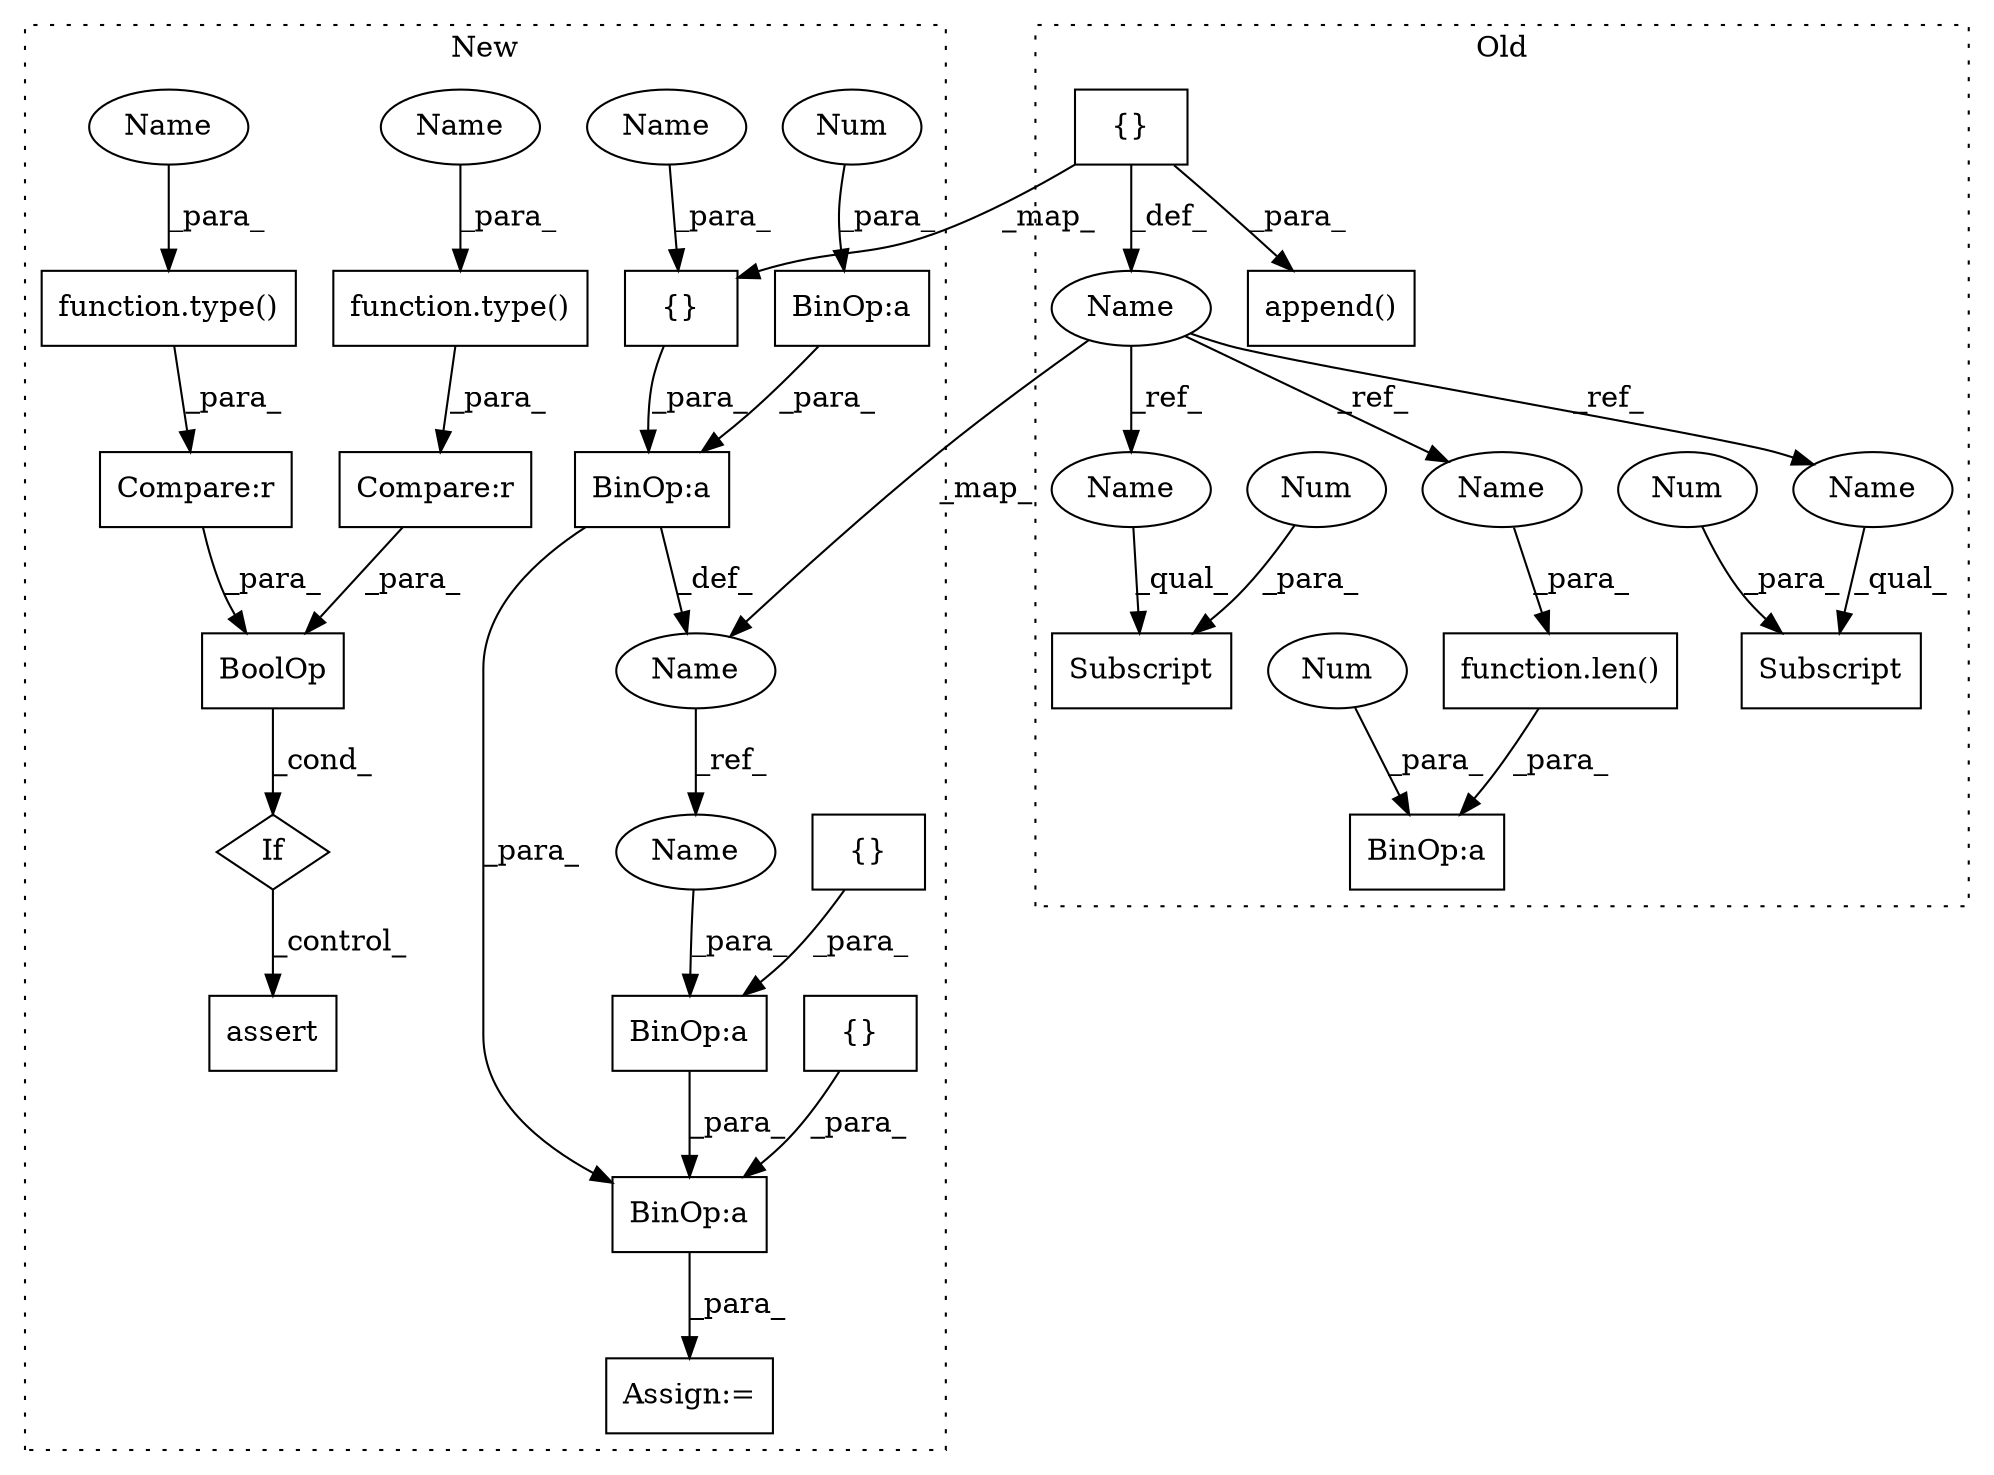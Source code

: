 digraph G {
subgraph cluster0 {
1 [label="Subscript" a="63" s="2222,0" l="18,0" shape="box"];
4 [label="Num" a="76" s="2238" l="1" shape="ellipse"];
9 [label="{}" a="59" s="2035,2051" l="1,0" shape="box"];
11 [label="BinOp:a" a="82" s="2286" l="3" shape="box"];
16 [label="Subscript" a="63" s="2510,0" l="19,0" shape="box"];
17 [label="Name" a="87" s="2017" l="15" shape="ellipse"];
20 [label="Num" a="76" s="2289" l="1" shape="ellipse"];
21 [label="Num" a="76" s="2526" l="2" shape="ellipse"];
24 [label="append()" a="75" s="2180,2241" l="19,1" shape="box"];
27 [label="function.len()" a="75" s="2266,2285" l="4,1" shape="box"];
28 [label="Name" a="87" s="2222" l="15" shape="ellipse"];
29 [label="Name" a="87" s="2270" l="15" shape="ellipse"];
30 [label="Name" a="87" s="2510" l="15" shape="ellipse"];
label = "Old";
style="dotted";
}
subgraph cluster1 {
2 [label="BoolOp" a="72" s="2155" l="63" shape="box"];
3 [label="Compare:r" a="40" s="2188" l="30" shape="box"];
5 [label="Compare:r" a="40" s="2155" l="29" shape="box"];
6 [label="If" a="96" s="2155,2218" l="0,14" shape="diamond"];
7 [label="function.type()" a="75" s="2188,2208" l="5,1" shape="box"];
8 [label="{}" a="59" s="2107,2123" l="1,0" shape="box"];
10 [label="BinOp:a" a="82" s="2124" l="3" shape="box"];
12 [label="BinOp:a" a="82" s="2372" l="3" shape="box"];
13 [label="BinOp:a" a="82" s="2136" l="3" shape="box"];
14 [label="BinOp:a" a="82" s="2360" l="33" shape="box"];
15 [label="{}" a="59" s="2393,2406" l="1,0" shape="box"];
18 [label="Name" a="87" s="2089" l="15" shape="ellipse"];
19 [label="{}" a="59" s="2359,2371" l="1,0" shape="box"];
22 [label="Num" a="76" s="2139" l="1" shape="ellipse"];
23 [label="function.type()" a="75" s="2155,2175" l="5,1" shape="box"];
25 [label="assert" a="65" s="2232" l="7" shape="box"];
26 [label="Assign:=" a="68" s="2356" l="3" shape="box"];
31 [label="Name" a="87" s="2108" l="15" shape="ellipse"];
32 [label="Name" a="87" s="2160" l="15" shape="ellipse"];
33 [label="Name" a="87" s="2193" l="15" shape="ellipse"];
34 [label="Name" a="87" s="2375" l="15" shape="ellipse"];
label = "New";
style="dotted";
}
2 -> 6 [label="_cond_"];
3 -> 2 [label="_para_"];
4 -> 1 [label="_para_"];
5 -> 2 [label="_para_"];
6 -> 25 [label="_control_"];
7 -> 3 [label="_para_"];
8 -> 10 [label="_para_"];
9 -> 8 [label="_map_"];
9 -> 17 [label="_def_"];
9 -> 24 [label="_para_"];
10 -> 18 [label="_def_"];
10 -> 14 [label="_para_"];
12 -> 14 [label="_para_"];
13 -> 10 [label="_para_"];
14 -> 26 [label="_para_"];
15 -> 14 [label="_para_"];
17 -> 28 [label="_ref_"];
17 -> 29 [label="_ref_"];
17 -> 18 [label="_map_"];
17 -> 30 [label="_ref_"];
18 -> 34 [label="_ref_"];
19 -> 12 [label="_para_"];
20 -> 11 [label="_para_"];
21 -> 16 [label="_para_"];
22 -> 13 [label="_para_"];
23 -> 5 [label="_para_"];
27 -> 11 [label="_para_"];
28 -> 1 [label="_qual_"];
29 -> 27 [label="_para_"];
30 -> 16 [label="_qual_"];
31 -> 8 [label="_para_"];
32 -> 23 [label="_para_"];
33 -> 7 [label="_para_"];
34 -> 12 [label="_para_"];
}